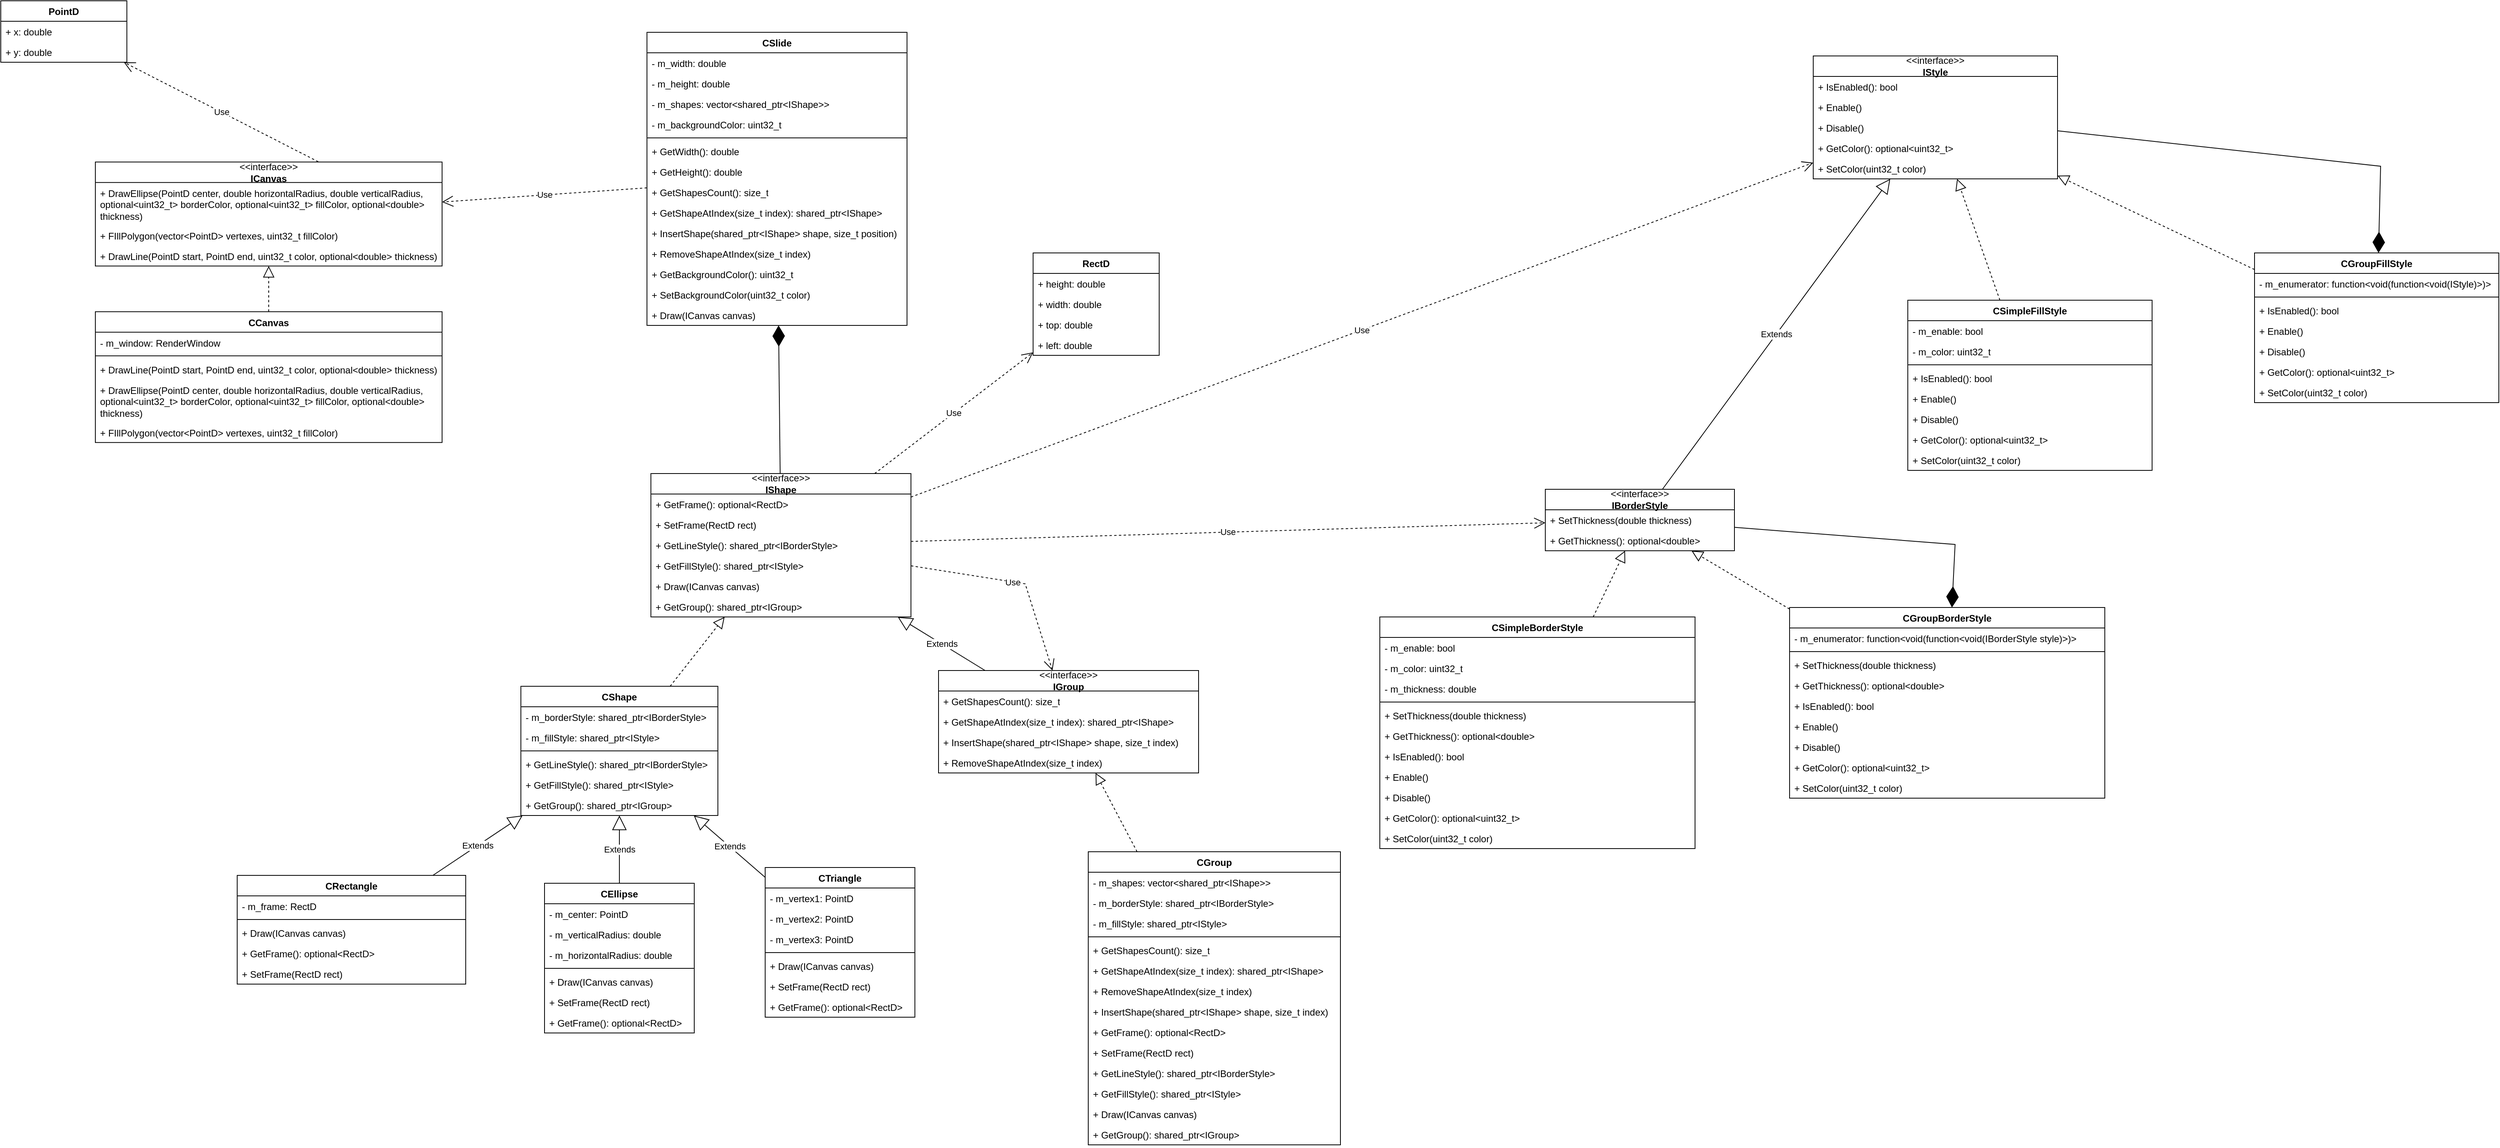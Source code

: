 <mxfile version="22.1.5" type="device">
  <diagram id="XRy0QREPGqy1cpPzZz8J" name="Страница — 1">
    <mxGraphModel dx="2673" dy="1740" grid="1" gridSize="10" guides="1" tooltips="1" connect="1" arrows="1" fold="1" page="1" pageScale="1" pageWidth="827" pageHeight="1169" math="0" shadow="0">
      <root>
        <mxCell id="0" />
        <mxCell id="1" parent="0" />
        <mxCell id="iEfb-ygKa10WDv0sXwnq-1" value="CSlide" style="swimlane;fontStyle=1;align=center;verticalAlign=top;childLayout=stackLayout;horizontal=1;startSize=26;horizontalStack=0;resizeParent=1;resizeParentMax=0;resizeLast=0;collapsible=1;marginBottom=0;whiteSpace=wrap;html=1;" parent="1" vertex="1">
          <mxGeometry x="2000" y="110" width="330" height="372" as="geometry" />
        </mxCell>
        <mxCell id="iEfb-ygKa10WDv0sXwnq-2" value="- m_width: double" style="text;strokeColor=none;fillColor=none;align=left;verticalAlign=top;spacingLeft=4;spacingRight=4;overflow=hidden;rotatable=0;points=[[0,0.5],[1,0.5]];portConstraint=eastwest;whiteSpace=wrap;html=1;" parent="iEfb-ygKa10WDv0sXwnq-1" vertex="1">
          <mxGeometry y="26" width="330" height="26" as="geometry" />
        </mxCell>
        <mxCell id="iEfb-ygKa10WDv0sXwnq-6" value="- m_height: double" style="text;strokeColor=none;fillColor=none;align=left;verticalAlign=top;spacingLeft=4;spacingRight=4;overflow=hidden;rotatable=0;points=[[0,0.5],[1,0.5]];portConstraint=eastwest;whiteSpace=wrap;html=1;" parent="iEfb-ygKa10WDv0sXwnq-1" vertex="1">
          <mxGeometry y="52" width="330" height="26" as="geometry" />
        </mxCell>
        <mxCell id="iEfb-ygKa10WDv0sXwnq-7" value="- m_shapes: vector&amp;lt;shared_ptr&amp;lt;IShape&amp;gt;&amp;gt;" style="text;strokeColor=none;fillColor=none;align=left;verticalAlign=top;spacingLeft=4;spacingRight=4;overflow=hidden;rotatable=0;points=[[0,0.5],[1,0.5]];portConstraint=eastwest;whiteSpace=wrap;html=1;" parent="iEfb-ygKa10WDv0sXwnq-1" vertex="1">
          <mxGeometry y="78" width="330" height="26" as="geometry" />
        </mxCell>
        <mxCell id="iEfb-ygKa10WDv0sXwnq-5" value="- m_backgroundColor: uint32_t" style="text;strokeColor=none;fillColor=none;align=left;verticalAlign=top;spacingLeft=4;spacingRight=4;overflow=hidden;rotatable=0;points=[[0,0.5],[1,0.5]];portConstraint=eastwest;whiteSpace=wrap;html=1;" parent="iEfb-ygKa10WDv0sXwnq-1" vertex="1">
          <mxGeometry y="104" width="330" height="26" as="geometry" />
        </mxCell>
        <mxCell id="iEfb-ygKa10WDv0sXwnq-3" value="" style="line;strokeWidth=1;fillColor=none;align=left;verticalAlign=middle;spacingTop=-1;spacingLeft=3;spacingRight=3;rotatable=0;labelPosition=right;points=[];portConstraint=eastwest;strokeColor=inherit;" parent="iEfb-ygKa10WDv0sXwnq-1" vertex="1">
          <mxGeometry y="130" width="330" height="8" as="geometry" />
        </mxCell>
        <mxCell id="iEfb-ygKa10WDv0sXwnq-9" value="+ GetWidth(): double" style="text;strokeColor=none;fillColor=none;align=left;verticalAlign=top;spacingLeft=4;spacingRight=4;overflow=hidden;rotatable=0;points=[[0,0.5],[1,0.5]];portConstraint=eastwest;whiteSpace=wrap;html=1;" parent="iEfb-ygKa10WDv0sXwnq-1" vertex="1">
          <mxGeometry y="138" width="330" height="26" as="geometry" />
        </mxCell>
        <mxCell id="iEfb-ygKa10WDv0sXwnq-8" value="+ GetHeight(): double" style="text;strokeColor=none;fillColor=none;align=left;verticalAlign=top;spacingLeft=4;spacingRight=4;overflow=hidden;rotatable=0;points=[[0,0.5],[1,0.5]];portConstraint=eastwest;whiteSpace=wrap;html=1;" parent="iEfb-ygKa10WDv0sXwnq-1" vertex="1">
          <mxGeometry y="164" width="330" height="26" as="geometry" />
        </mxCell>
        <mxCell id="iEfb-ygKa10WDv0sXwnq-12" value="+ GetShapesCount(): size_t" style="text;strokeColor=none;fillColor=none;align=left;verticalAlign=top;spacingLeft=4;spacingRight=4;overflow=hidden;rotatable=0;points=[[0,0.5],[1,0.5]];portConstraint=eastwest;whiteSpace=wrap;html=1;" parent="iEfb-ygKa10WDv0sXwnq-1" vertex="1">
          <mxGeometry y="190" width="330" height="26" as="geometry" />
        </mxCell>
        <mxCell id="iEfb-ygKa10WDv0sXwnq-13" value="+ GetShapeAtIndex(size_t index): shared_ptr&amp;lt;IShape&amp;gt;" style="text;strokeColor=none;fillColor=none;align=left;verticalAlign=top;spacingLeft=4;spacingRight=4;overflow=hidden;rotatable=0;points=[[0,0.5],[1,0.5]];portConstraint=eastwest;whiteSpace=wrap;html=1;" parent="iEfb-ygKa10WDv0sXwnq-1" vertex="1">
          <mxGeometry y="216" width="330" height="26" as="geometry" />
        </mxCell>
        <mxCell id="iEfb-ygKa10WDv0sXwnq-14" value="+ InsertShape(shared_ptr&amp;lt;IShape&amp;gt; shape, size_t position)" style="text;strokeColor=none;fillColor=none;align=left;verticalAlign=top;spacingLeft=4;spacingRight=4;overflow=hidden;rotatable=0;points=[[0,0.5],[1,0.5]];portConstraint=eastwest;whiteSpace=wrap;html=1;" parent="iEfb-ygKa10WDv0sXwnq-1" vertex="1">
          <mxGeometry y="242" width="330" height="26" as="geometry" />
        </mxCell>
        <mxCell id="iEfb-ygKa10WDv0sXwnq-11" value="+ RemoveShapeAtIndex(size_t index)" style="text;strokeColor=none;fillColor=none;align=left;verticalAlign=top;spacingLeft=4;spacingRight=4;overflow=hidden;rotatable=0;points=[[0,0.5],[1,0.5]];portConstraint=eastwest;whiteSpace=wrap;html=1;" parent="iEfb-ygKa10WDv0sXwnq-1" vertex="1">
          <mxGeometry y="268" width="330" height="26" as="geometry" />
        </mxCell>
        <mxCell id="iEfb-ygKa10WDv0sXwnq-15" value="+ GetBackgroundColor(): uint32_t" style="text;strokeColor=none;fillColor=none;align=left;verticalAlign=top;spacingLeft=4;spacingRight=4;overflow=hidden;rotatable=0;points=[[0,0.5],[1,0.5]];portConstraint=eastwest;whiteSpace=wrap;html=1;" parent="iEfb-ygKa10WDv0sXwnq-1" vertex="1">
          <mxGeometry y="294" width="330" height="26" as="geometry" />
        </mxCell>
        <mxCell id="iEfb-ygKa10WDv0sXwnq-10" value="+ SetBackgroundColor(uint32_t color)" style="text;strokeColor=none;fillColor=none;align=left;verticalAlign=top;spacingLeft=4;spacingRight=4;overflow=hidden;rotatable=0;points=[[0,0.5],[1,0.5]];portConstraint=eastwest;whiteSpace=wrap;html=1;" parent="iEfb-ygKa10WDv0sXwnq-1" vertex="1">
          <mxGeometry y="320" width="330" height="26" as="geometry" />
        </mxCell>
        <mxCell id="iEfb-ygKa10WDv0sXwnq-4" value="+ Draw(ICanvas canvas)" style="text;strokeColor=none;fillColor=none;align=left;verticalAlign=top;spacingLeft=4;spacingRight=4;overflow=hidden;rotatable=0;points=[[0,0.5],[1,0.5]];portConstraint=eastwest;whiteSpace=wrap;html=1;" parent="iEfb-ygKa10WDv0sXwnq-1" vertex="1">
          <mxGeometry y="346" width="330" height="26" as="geometry" />
        </mxCell>
        <mxCell id="iEfb-ygKa10WDv0sXwnq-16" value="CCanvas" style="swimlane;fontStyle=1;align=center;verticalAlign=top;childLayout=stackLayout;horizontal=1;startSize=26;horizontalStack=0;resizeParent=1;resizeParentMax=0;resizeLast=0;collapsible=1;marginBottom=0;whiteSpace=wrap;html=1;" parent="1" vertex="1">
          <mxGeometry x="1300" y="464.57" width="440" height="166" as="geometry" />
        </mxCell>
        <mxCell id="iEfb-ygKa10WDv0sXwnq-17" value="- m_window: RenderWindow" style="text;strokeColor=none;fillColor=none;align=left;verticalAlign=top;spacingLeft=4;spacingRight=4;overflow=hidden;rotatable=0;points=[[0,0.5],[1,0.5]];portConstraint=eastwest;whiteSpace=wrap;html=1;" parent="iEfb-ygKa10WDv0sXwnq-16" vertex="1">
          <mxGeometry y="26" width="440" height="26" as="geometry" />
        </mxCell>
        <mxCell id="iEfb-ygKa10WDv0sXwnq-18" value="" style="line;strokeWidth=1;fillColor=none;align=left;verticalAlign=middle;spacingTop=-1;spacingLeft=3;spacingRight=3;rotatable=0;labelPosition=right;points=[];portConstraint=eastwest;strokeColor=inherit;" parent="iEfb-ygKa10WDv0sXwnq-16" vertex="1">
          <mxGeometry y="52" width="440" height="8" as="geometry" />
        </mxCell>
        <mxCell id="iEfb-ygKa10WDv0sXwnq-19" value="+ DrawLine(PointD start, PointD end, uint32_t color, optional&amp;lt;double&amp;gt; thickness)" style="text;strokeColor=none;fillColor=none;align=left;verticalAlign=top;spacingLeft=4;spacingRight=4;overflow=hidden;rotatable=0;points=[[0,0.5],[1,0.5]];portConstraint=eastwest;whiteSpace=wrap;html=1;" parent="iEfb-ygKa10WDv0sXwnq-16" vertex="1">
          <mxGeometry y="60" width="440" height="26" as="geometry" />
        </mxCell>
        <mxCell id="iEfb-ygKa10WDv0sXwnq-20" value="+ DrawEllipse(PointD center, double horizontalRadius, double verticalRadius, optional&amp;lt;uint32_t&amp;gt; borderColor, optional&amp;lt;uint32_t&amp;gt; fillColor, optional&amp;lt;double&amp;gt; thickness)" style="text;strokeColor=none;fillColor=none;align=left;verticalAlign=top;spacingLeft=4;spacingRight=4;overflow=hidden;rotatable=0;points=[[0,0.5],[1,0.5]];portConstraint=eastwest;whiteSpace=wrap;html=1;" parent="iEfb-ygKa10WDv0sXwnq-16" vertex="1">
          <mxGeometry y="86" width="440" height="54" as="geometry" />
        </mxCell>
        <mxCell id="iEfb-ygKa10WDv0sXwnq-21" value="+ FIllPolygon(vector&amp;lt;PointD&amp;gt; vertexes, uint32_t fillColor)" style="text;strokeColor=none;fillColor=none;align=left;verticalAlign=top;spacingLeft=4;spacingRight=4;overflow=hidden;rotatable=0;points=[[0,0.5],[1,0.5]];portConstraint=eastwest;whiteSpace=wrap;html=1;" parent="iEfb-ygKa10WDv0sXwnq-16" vertex="1">
          <mxGeometry y="140" width="440" height="26" as="geometry" />
        </mxCell>
        <mxCell id="iEfb-ygKa10WDv0sXwnq-22" value="CEllipse" style="swimlane;fontStyle=1;align=center;verticalAlign=top;childLayout=stackLayout;horizontal=1;startSize=26;horizontalStack=0;resizeParent=1;resizeParentMax=0;resizeLast=0;collapsible=1;marginBottom=0;whiteSpace=wrap;html=1;" parent="1" vertex="1">
          <mxGeometry x="1870" y="1190" width="190" height="190" as="geometry" />
        </mxCell>
        <mxCell id="iEfb-ygKa10WDv0sXwnq-26" value="- m_center: PointD" style="text;strokeColor=none;fillColor=none;align=left;verticalAlign=top;spacingLeft=4;spacingRight=4;overflow=hidden;rotatable=0;points=[[0,0.5],[1,0.5]];portConstraint=eastwest;whiteSpace=wrap;html=1;" parent="iEfb-ygKa10WDv0sXwnq-22" vertex="1">
          <mxGeometry y="26" width="190" height="26" as="geometry" />
        </mxCell>
        <mxCell id="iEfb-ygKa10WDv0sXwnq-27" value="- m_verticalRadius: double" style="text;strokeColor=none;fillColor=none;align=left;verticalAlign=top;spacingLeft=4;spacingRight=4;overflow=hidden;rotatable=0;points=[[0,0.5],[1,0.5]];portConstraint=eastwest;whiteSpace=wrap;html=1;" parent="iEfb-ygKa10WDv0sXwnq-22" vertex="1">
          <mxGeometry y="52" width="190" height="26" as="geometry" />
        </mxCell>
        <mxCell id="iEfb-ygKa10WDv0sXwnq-23" value="- m_horizontalRadius: double" style="text;strokeColor=none;fillColor=none;align=left;verticalAlign=top;spacingLeft=4;spacingRight=4;overflow=hidden;rotatable=0;points=[[0,0.5],[1,0.5]];portConstraint=eastwest;whiteSpace=wrap;html=1;" parent="iEfb-ygKa10WDv0sXwnq-22" vertex="1">
          <mxGeometry y="78" width="190" height="26" as="geometry" />
        </mxCell>
        <mxCell id="iEfb-ygKa10WDv0sXwnq-24" value="" style="line;strokeWidth=1;fillColor=none;align=left;verticalAlign=middle;spacingTop=-1;spacingLeft=3;spacingRight=3;rotatable=0;labelPosition=right;points=[];portConstraint=eastwest;strokeColor=inherit;" parent="iEfb-ygKa10WDv0sXwnq-22" vertex="1">
          <mxGeometry y="104" width="190" height="8" as="geometry" />
        </mxCell>
        <mxCell id="iEfb-ygKa10WDv0sXwnq-28" value="+ Draw(ICanvas canvas)" style="text;strokeColor=none;fillColor=none;align=left;verticalAlign=top;spacingLeft=4;spacingRight=4;overflow=hidden;rotatable=0;points=[[0,0.5],[1,0.5]];portConstraint=eastwest;whiteSpace=wrap;html=1;" parent="iEfb-ygKa10WDv0sXwnq-22" vertex="1">
          <mxGeometry y="112" width="190" height="26" as="geometry" />
        </mxCell>
        <mxCell id="iEfb-ygKa10WDv0sXwnq-25" value="+ SetFrame(RectD rect)" style="text;strokeColor=none;fillColor=none;align=left;verticalAlign=top;spacingLeft=4;spacingRight=4;overflow=hidden;rotatable=0;points=[[0,0.5],[1,0.5]];portConstraint=eastwest;whiteSpace=wrap;html=1;" parent="iEfb-ygKa10WDv0sXwnq-22" vertex="1">
          <mxGeometry y="138" width="190" height="26" as="geometry" />
        </mxCell>
        <mxCell id="iEfb-ygKa10WDv0sXwnq-29" value="+ GetFrame(): optional&amp;lt;RectD&amp;gt;" style="text;strokeColor=none;fillColor=none;align=left;verticalAlign=top;spacingLeft=4;spacingRight=4;overflow=hidden;rotatable=0;points=[[0,0.5],[1,0.5]];portConstraint=eastwest;whiteSpace=wrap;html=1;" parent="iEfb-ygKa10WDv0sXwnq-22" vertex="1">
          <mxGeometry y="164" width="190" height="26" as="geometry" />
        </mxCell>
        <mxCell id="iEfb-ygKa10WDv0sXwnq-30" value="CGroup" style="swimlane;fontStyle=1;align=center;verticalAlign=top;childLayout=stackLayout;horizontal=1;startSize=26;horizontalStack=0;resizeParent=1;resizeParentMax=0;resizeLast=0;collapsible=1;marginBottom=0;whiteSpace=wrap;html=1;" parent="1" vertex="1">
          <mxGeometry x="2560" y="1150" width="320" height="372" as="geometry" />
        </mxCell>
        <mxCell id="iEfb-ygKa10WDv0sXwnq-31" value="- m_shapes: vector&amp;lt;shared_ptr&amp;lt;IShape&amp;gt;&amp;gt;" style="text;strokeColor=none;fillColor=none;align=left;verticalAlign=top;spacingLeft=4;spacingRight=4;overflow=hidden;rotatable=0;points=[[0,0.5],[1,0.5]];portConstraint=eastwest;whiteSpace=wrap;html=1;" parent="iEfb-ygKa10WDv0sXwnq-30" vertex="1">
          <mxGeometry y="26" width="320" height="26" as="geometry" />
        </mxCell>
        <mxCell id="iEfb-ygKa10WDv0sXwnq-35" value="- m_borderStyle: shared_ptr&amp;lt;IBorderStyle&amp;gt;" style="text;strokeColor=none;fillColor=none;align=left;verticalAlign=top;spacingLeft=4;spacingRight=4;overflow=hidden;rotatable=0;points=[[0,0.5],[1,0.5]];portConstraint=eastwest;whiteSpace=wrap;html=1;" parent="iEfb-ygKa10WDv0sXwnq-30" vertex="1">
          <mxGeometry y="52" width="320" height="26" as="geometry" />
        </mxCell>
        <mxCell id="iEfb-ygKa10WDv0sXwnq-34" value="- m_fillStyle: shared_ptr&amp;lt;IStyle&amp;gt;" style="text;strokeColor=none;fillColor=none;align=left;verticalAlign=top;spacingLeft=4;spacingRight=4;overflow=hidden;rotatable=0;points=[[0,0.5],[1,0.5]];portConstraint=eastwest;whiteSpace=wrap;html=1;" parent="iEfb-ygKa10WDv0sXwnq-30" vertex="1">
          <mxGeometry y="78" width="320" height="26" as="geometry" />
        </mxCell>
        <mxCell id="iEfb-ygKa10WDv0sXwnq-32" value="" style="line;strokeWidth=1;fillColor=none;align=left;verticalAlign=middle;spacingTop=-1;spacingLeft=3;spacingRight=3;rotatable=0;labelPosition=right;points=[];portConstraint=eastwest;strokeColor=inherit;" parent="iEfb-ygKa10WDv0sXwnq-30" vertex="1">
          <mxGeometry y="104" width="320" height="8" as="geometry" />
        </mxCell>
        <mxCell id="iEfb-ygKa10WDv0sXwnq-39" value="+ GetShapesCount(): size_t" style="text;strokeColor=none;fillColor=none;align=left;verticalAlign=top;spacingLeft=4;spacingRight=4;overflow=hidden;rotatable=0;points=[[0,0.5],[1,0.5]];portConstraint=eastwest;whiteSpace=wrap;html=1;" parent="iEfb-ygKa10WDv0sXwnq-30" vertex="1">
          <mxGeometry y="112" width="320" height="26" as="geometry" />
        </mxCell>
        <mxCell id="iEfb-ygKa10WDv0sXwnq-40" value="+ GetShapeAtIndex(size_t index): shared_ptr&amp;lt;IShape&amp;gt;" style="text;strokeColor=none;fillColor=none;align=left;verticalAlign=top;spacingLeft=4;spacingRight=4;overflow=hidden;rotatable=0;points=[[0,0.5],[1,0.5]];portConstraint=eastwest;whiteSpace=wrap;html=1;" parent="iEfb-ygKa10WDv0sXwnq-30" vertex="1">
          <mxGeometry y="138" width="320" height="26" as="geometry" />
        </mxCell>
        <mxCell id="iEfb-ygKa10WDv0sXwnq-42" value="+ RemoveShapeAtIndex(size_t index)" style="text;strokeColor=none;fillColor=none;align=left;verticalAlign=top;spacingLeft=4;spacingRight=4;overflow=hidden;rotatable=0;points=[[0,0.5],[1,0.5]];portConstraint=eastwest;whiteSpace=wrap;html=1;" parent="iEfb-ygKa10WDv0sXwnq-30" vertex="1">
          <mxGeometry y="164" width="320" height="26" as="geometry" />
        </mxCell>
        <mxCell id="iEfb-ygKa10WDv0sXwnq-41" value="+ InsertShape(shared_ptr&amp;lt;IShape&amp;gt; shape, size_t index)" style="text;strokeColor=none;fillColor=none;align=left;verticalAlign=top;spacingLeft=4;spacingRight=4;overflow=hidden;rotatable=0;points=[[0,0.5],[1,0.5]];portConstraint=eastwest;whiteSpace=wrap;html=1;" parent="iEfb-ygKa10WDv0sXwnq-30" vertex="1">
          <mxGeometry y="190" width="320" height="26" as="geometry" />
        </mxCell>
        <mxCell id="iEfb-ygKa10WDv0sXwnq-43" value="+ GetFrame(): optional&amp;lt;RectD&amp;gt;" style="text;strokeColor=none;fillColor=none;align=left;verticalAlign=top;spacingLeft=4;spacingRight=4;overflow=hidden;rotatable=0;points=[[0,0.5],[1,0.5]];portConstraint=eastwest;whiteSpace=wrap;html=1;" parent="iEfb-ygKa10WDv0sXwnq-30" vertex="1">
          <mxGeometry y="216" width="320" height="26" as="geometry" />
        </mxCell>
        <mxCell id="iEfb-ygKa10WDv0sXwnq-33" value="+ SetFrame(RectD rect)" style="text;strokeColor=none;fillColor=none;align=left;verticalAlign=top;spacingLeft=4;spacingRight=4;overflow=hidden;rotatable=0;points=[[0,0.5],[1,0.5]];portConstraint=eastwest;whiteSpace=wrap;html=1;" parent="iEfb-ygKa10WDv0sXwnq-30" vertex="1">
          <mxGeometry y="242" width="320" height="26" as="geometry" />
        </mxCell>
        <mxCell id="iEfb-ygKa10WDv0sXwnq-45" value="+ GetLineStyle(): shared_ptr&amp;lt;IBorderStyle&amp;gt;" style="text;strokeColor=none;fillColor=none;align=left;verticalAlign=top;spacingLeft=4;spacingRight=4;overflow=hidden;rotatable=0;points=[[0,0.5],[1,0.5]];portConstraint=eastwest;whiteSpace=wrap;html=1;" parent="iEfb-ygKa10WDv0sXwnq-30" vertex="1">
          <mxGeometry y="268" width="320" height="26" as="geometry" />
        </mxCell>
        <mxCell id="iEfb-ygKa10WDv0sXwnq-46" value="+ GetFillStyle(): shared_ptr&amp;lt;IStyle&amp;gt;" style="text;strokeColor=none;fillColor=none;align=left;verticalAlign=top;spacingLeft=4;spacingRight=4;overflow=hidden;rotatable=0;points=[[0,0.5],[1,0.5]];portConstraint=eastwest;whiteSpace=wrap;html=1;" parent="iEfb-ygKa10WDv0sXwnq-30" vertex="1">
          <mxGeometry y="294" width="320" height="26" as="geometry" />
        </mxCell>
        <mxCell id="iEfb-ygKa10WDv0sXwnq-47" value="+ Draw(ICanvas canvas)" style="text;strokeColor=none;fillColor=none;align=left;verticalAlign=top;spacingLeft=4;spacingRight=4;overflow=hidden;rotatable=0;points=[[0,0.5],[1,0.5]];portConstraint=eastwest;whiteSpace=wrap;html=1;" parent="iEfb-ygKa10WDv0sXwnq-30" vertex="1">
          <mxGeometry y="320" width="320" height="26" as="geometry" />
        </mxCell>
        <mxCell id="iEfb-ygKa10WDv0sXwnq-44" value="+ GetGroup(): shared_ptr&amp;lt;IGroup&amp;gt;" style="text;strokeColor=none;fillColor=none;align=left;verticalAlign=top;spacingLeft=4;spacingRight=4;overflow=hidden;rotatable=0;points=[[0,0.5],[1,0.5]];portConstraint=eastwest;whiteSpace=wrap;html=1;" parent="iEfb-ygKa10WDv0sXwnq-30" vertex="1">
          <mxGeometry y="346" width="320" height="26" as="geometry" />
        </mxCell>
        <mxCell id="iEfb-ygKa10WDv0sXwnq-52" value="CGroupBorderStyle" style="swimlane;fontStyle=1;align=center;verticalAlign=top;childLayout=stackLayout;horizontal=1;startSize=26;horizontalStack=0;resizeParent=1;resizeParentMax=0;resizeLast=0;collapsible=1;marginBottom=0;whiteSpace=wrap;html=1;" parent="1" vertex="1">
          <mxGeometry x="3450" y="840" width="400" height="242" as="geometry" />
        </mxCell>
        <mxCell id="iEfb-ygKa10WDv0sXwnq-53" value="- m_enumerator: function&amp;lt;void(function&amp;lt;void(IBorderStyle style)&amp;gt;)&amp;gt;" style="text;strokeColor=none;fillColor=none;align=left;verticalAlign=top;spacingLeft=4;spacingRight=4;overflow=hidden;rotatable=0;points=[[0,0.5],[1,0.5]];portConstraint=eastwest;whiteSpace=wrap;html=1;" parent="iEfb-ygKa10WDv0sXwnq-52" vertex="1">
          <mxGeometry y="26" width="400" height="26" as="geometry" />
        </mxCell>
        <mxCell id="iEfb-ygKa10WDv0sXwnq-54" value="" style="line;strokeWidth=1;fillColor=none;align=left;verticalAlign=middle;spacingTop=-1;spacingLeft=3;spacingRight=3;rotatable=0;labelPosition=right;points=[];portConstraint=eastwest;strokeColor=inherit;" parent="iEfb-ygKa10WDv0sXwnq-52" vertex="1">
          <mxGeometry y="52" width="400" height="8" as="geometry" />
        </mxCell>
        <mxCell id="iEfb-ygKa10WDv0sXwnq-55" value="+ SetThickness(double thickness)" style="text;strokeColor=none;fillColor=none;align=left;verticalAlign=top;spacingLeft=4;spacingRight=4;overflow=hidden;rotatable=0;points=[[0,0.5],[1,0.5]];portConstraint=eastwest;whiteSpace=wrap;html=1;" parent="iEfb-ygKa10WDv0sXwnq-52" vertex="1">
          <mxGeometry y="60" width="400" height="26" as="geometry" />
        </mxCell>
        <mxCell id="iEfb-ygKa10WDv0sXwnq-58" value="+ GetThickness(): optional&amp;lt;double&amp;gt;" style="text;strokeColor=none;fillColor=none;align=left;verticalAlign=top;spacingLeft=4;spacingRight=4;overflow=hidden;rotatable=0;points=[[0,0.5],[1,0.5]];portConstraint=eastwest;whiteSpace=wrap;html=1;" parent="iEfb-ygKa10WDv0sXwnq-52" vertex="1">
          <mxGeometry y="86" width="400" height="26" as="geometry" />
        </mxCell>
        <mxCell id="iEfb-ygKa10WDv0sXwnq-56" value="+ IsEnabled(): bool" style="text;strokeColor=none;fillColor=none;align=left;verticalAlign=top;spacingLeft=4;spacingRight=4;overflow=hidden;rotatable=0;points=[[0,0.5],[1,0.5]];portConstraint=eastwest;whiteSpace=wrap;html=1;" parent="iEfb-ygKa10WDv0sXwnq-52" vertex="1">
          <mxGeometry y="112" width="400" height="26" as="geometry" />
        </mxCell>
        <mxCell id="iEfb-ygKa10WDv0sXwnq-57" value="+ Enable()" style="text;strokeColor=none;fillColor=none;align=left;verticalAlign=top;spacingLeft=4;spacingRight=4;overflow=hidden;rotatable=0;points=[[0,0.5],[1,0.5]];portConstraint=eastwest;whiteSpace=wrap;html=1;" parent="iEfb-ygKa10WDv0sXwnq-52" vertex="1">
          <mxGeometry y="138" width="400" height="26" as="geometry" />
        </mxCell>
        <mxCell id="iEfb-ygKa10WDv0sXwnq-59" value="+ Disable()" style="text;strokeColor=none;fillColor=none;align=left;verticalAlign=top;spacingLeft=4;spacingRight=4;overflow=hidden;rotatable=0;points=[[0,0.5],[1,0.5]];portConstraint=eastwest;whiteSpace=wrap;html=1;" parent="iEfb-ygKa10WDv0sXwnq-52" vertex="1">
          <mxGeometry y="164" width="400" height="26" as="geometry" />
        </mxCell>
        <mxCell id="iEfb-ygKa10WDv0sXwnq-60" value="+ GetColor(): optional&amp;lt;uint32_t&amp;gt;" style="text;strokeColor=none;fillColor=none;align=left;verticalAlign=top;spacingLeft=4;spacingRight=4;overflow=hidden;rotatable=0;points=[[0,0.5],[1,0.5]];portConstraint=eastwest;whiteSpace=wrap;html=1;" parent="iEfb-ygKa10WDv0sXwnq-52" vertex="1">
          <mxGeometry y="190" width="400" height="26" as="geometry" />
        </mxCell>
        <mxCell id="iEfb-ygKa10WDv0sXwnq-61" value="+ SetColor(uint32_t color)" style="text;strokeColor=none;fillColor=none;align=left;verticalAlign=top;spacingLeft=4;spacingRight=4;overflow=hidden;rotatable=0;points=[[0,0.5],[1,0.5]];portConstraint=eastwest;whiteSpace=wrap;html=1;" parent="iEfb-ygKa10WDv0sXwnq-52" vertex="1">
          <mxGeometry y="216" width="400" height="26" as="geometry" />
        </mxCell>
        <mxCell id="iEfb-ygKa10WDv0sXwnq-62" value="CGroupFillStyle" style="swimlane;fontStyle=1;align=center;verticalAlign=top;childLayout=stackLayout;horizontal=1;startSize=26;horizontalStack=0;resizeParent=1;resizeParentMax=0;resizeLast=0;collapsible=1;marginBottom=0;whiteSpace=wrap;html=1;" parent="1" vertex="1">
          <mxGeometry x="4040" y="390" width="310" height="190" as="geometry" />
        </mxCell>
        <mxCell id="iEfb-ygKa10WDv0sXwnq-63" value="- m_enumerator: function&amp;lt;void(function&amp;lt;void(IStyle)&amp;gt;)&amp;gt;" style="text;strokeColor=none;fillColor=none;align=left;verticalAlign=top;spacingLeft=4;spacingRight=4;overflow=hidden;rotatable=0;points=[[0,0.5],[1,0.5]];portConstraint=eastwest;whiteSpace=wrap;html=1;" parent="iEfb-ygKa10WDv0sXwnq-62" vertex="1">
          <mxGeometry y="26" width="310" height="26" as="geometry" />
        </mxCell>
        <mxCell id="iEfb-ygKa10WDv0sXwnq-64" value="" style="line;strokeWidth=1;fillColor=none;align=left;verticalAlign=middle;spacingTop=-1;spacingLeft=3;spacingRight=3;rotatable=0;labelPosition=right;points=[];portConstraint=eastwest;strokeColor=inherit;" parent="iEfb-ygKa10WDv0sXwnq-62" vertex="1">
          <mxGeometry y="52" width="310" height="8" as="geometry" />
        </mxCell>
        <mxCell id="iEfb-ygKa10WDv0sXwnq-66" value="+ IsEnabled(): bool" style="text;strokeColor=none;fillColor=none;align=left;verticalAlign=top;spacingLeft=4;spacingRight=4;overflow=hidden;rotatable=0;points=[[0,0.5],[1,0.5]];portConstraint=eastwest;whiteSpace=wrap;html=1;" parent="iEfb-ygKa10WDv0sXwnq-62" vertex="1">
          <mxGeometry y="60" width="310" height="26" as="geometry" />
        </mxCell>
        <mxCell id="iEfb-ygKa10WDv0sXwnq-67" value="+ Enable()" style="text;strokeColor=none;fillColor=none;align=left;verticalAlign=top;spacingLeft=4;spacingRight=4;overflow=hidden;rotatable=0;points=[[0,0.5],[1,0.5]];portConstraint=eastwest;whiteSpace=wrap;html=1;" parent="iEfb-ygKa10WDv0sXwnq-62" vertex="1">
          <mxGeometry y="86" width="310" height="26" as="geometry" />
        </mxCell>
        <mxCell id="iEfb-ygKa10WDv0sXwnq-68" value="+ Disable()" style="text;strokeColor=none;fillColor=none;align=left;verticalAlign=top;spacingLeft=4;spacingRight=4;overflow=hidden;rotatable=0;points=[[0,0.5],[1,0.5]];portConstraint=eastwest;whiteSpace=wrap;html=1;" parent="iEfb-ygKa10WDv0sXwnq-62" vertex="1">
          <mxGeometry y="112" width="310" height="26" as="geometry" />
        </mxCell>
        <mxCell id="iEfb-ygKa10WDv0sXwnq-69" value="+ GetColor(): optional&amp;lt;uint32_t&amp;gt;" style="text;strokeColor=none;fillColor=none;align=left;verticalAlign=top;spacingLeft=4;spacingRight=4;overflow=hidden;rotatable=0;points=[[0,0.5],[1,0.5]];portConstraint=eastwest;whiteSpace=wrap;html=1;" parent="iEfb-ygKa10WDv0sXwnq-62" vertex="1">
          <mxGeometry y="138" width="310" height="26" as="geometry" />
        </mxCell>
        <mxCell id="iEfb-ygKa10WDv0sXwnq-70" value="+ SetColor(uint32_t color)" style="text;strokeColor=none;fillColor=none;align=left;verticalAlign=top;spacingLeft=4;spacingRight=4;overflow=hidden;rotatable=0;points=[[0,0.5],[1,0.5]];portConstraint=eastwest;whiteSpace=wrap;html=1;" parent="iEfb-ygKa10WDv0sXwnq-62" vertex="1">
          <mxGeometry y="164" width="310" height="26" as="geometry" />
        </mxCell>
        <mxCell id="iEfb-ygKa10WDv0sXwnq-71" value="CRectangle" style="swimlane;fontStyle=1;align=center;verticalAlign=top;childLayout=stackLayout;horizontal=1;startSize=26;horizontalStack=0;resizeParent=1;resizeParentMax=0;resizeLast=0;collapsible=1;marginBottom=0;whiteSpace=wrap;html=1;" parent="1" vertex="1">
          <mxGeometry x="1480" y="1180" width="290" height="138" as="geometry" />
        </mxCell>
        <mxCell id="iEfb-ygKa10WDv0sXwnq-72" value="- m_frame: RectD" style="text;strokeColor=none;fillColor=none;align=left;verticalAlign=top;spacingLeft=4;spacingRight=4;overflow=hidden;rotatable=0;points=[[0,0.5],[1,0.5]];portConstraint=eastwest;whiteSpace=wrap;html=1;" parent="iEfb-ygKa10WDv0sXwnq-71" vertex="1">
          <mxGeometry y="26" width="290" height="26" as="geometry" />
        </mxCell>
        <mxCell id="iEfb-ygKa10WDv0sXwnq-73" value="" style="line;strokeWidth=1;fillColor=none;align=left;verticalAlign=middle;spacingTop=-1;spacingLeft=3;spacingRight=3;rotatable=0;labelPosition=right;points=[];portConstraint=eastwest;strokeColor=inherit;" parent="iEfb-ygKa10WDv0sXwnq-71" vertex="1">
          <mxGeometry y="52" width="290" height="8" as="geometry" />
        </mxCell>
        <mxCell id="iEfb-ygKa10WDv0sXwnq-74" value="+ Draw(ICanvas canvas)" style="text;strokeColor=none;fillColor=none;align=left;verticalAlign=top;spacingLeft=4;spacingRight=4;overflow=hidden;rotatable=0;points=[[0,0.5],[1,0.5]];portConstraint=eastwest;whiteSpace=wrap;html=1;" parent="iEfb-ygKa10WDv0sXwnq-71" vertex="1">
          <mxGeometry y="60" width="290" height="26" as="geometry" />
        </mxCell>
        <mxCell id="iEfb-ygKa10WDv0sXwnq-76" value="+ GetFrame(): optional&amp;lt;RectD&amp;gt;" style="text;strokeColor=none;fillColor=none;align=left;verticalAlign=top;spacingLeft=4;spacingRight=4;overflow=hidden;rotatable=0;points=[[0,0.5],[1,0.5]];portConstraint=eastwest;whiteSpace=wrap;html=1;" parent="iEfb-ygKa10WDv0sXwnq-71" vertex="1">
          <mxGeometry y="86" width="290" height="26" as="geometry" />
        </mxCell>
        <mxCell id="iEfb-ygKa10WDv0sXwnq-75" value="+ SetFrame(RectD rect)" style="text;strokeColor=none;fillColor=none;align=left;verticalAlign=top;spacingLeft=4;spacingRight=4;overflow=hidden;rotatable=0;points=[[0,0.5],[1,0.5]];portConstraint=eastwest;whiteSpace=wrap;html=1;" parent="iEfb-ygKa10WDv0sXwnq-71" vertex="1">
          <mxGeometry y="112" width="290" height="26" as="geometry" />
        </mxCell>
        <mxCell id="iEfb-ygKa10WDv0sXwnq-77" value="CShape" style="swimlane;fontStyle=1;align=center;verticalAlign=top;childLayout=stackLayout;horizontal=1;startSize=26;horizontalStack=0;resizeParent=1;resizeParentMax=0;resizeLast=0;collapsible=1;marginBottom=0;whiteSpace=wrap;html=1;" parent="1" vertex="1">
          <mxGeometry x="1840" y="940" width="250" height="164" as="geometry" />
        </mxCell>
        <mxCell id="iEfb-ygKa10WDv0sXwnq-78" value="- m_borderStyle: shared_ptr&amp;lt;IBorderStyle&amp;gt;" style="text;strokeColor=none;fillColor=none;align=left;verticalAlign=top;spacingLeft=4;spacingRight=4;overflow=hidden;rotatable=0;points=[[0,0.5],[1,0.5]];portConstraint=eastwest;whiteSpace=wrap;html=1;" parent="iEfb-ygKa10WDv0sXwnq-77" vertex="1">
          <mxGeometry y="26" width="250" height="26" as="geometry" />
        </mxCell>
        <mxCell id="iEfb-ygKa10WDv0sXwnq-81" value="- m_fillStyle: shared_ptr&amp;lt;IStyle&amp;gt;" style="text;strokeColor=none;fillColor=none;align=left;verticalAlign=top;spacingLeft=4;spacingRight=4;overflow=hidden;rotatable=0;points=[[0,0.5],[1,0.5]];portConstraint=eastwest;whiteSpace=wrap;html=1;" parent="iEfb-ygKa10WDv0sXwnq-77" vertex="1">
          <mxGeometry y="52" width="250" height="26" as="geometry" />
        </mxCell>
        <mxCell id="iEfb-ygKa10WDv0sXwnq-79" value="" style="line;strokeWidth=1;fillColor=none;align=left;verticalAlign=middle;spacingTop=-1;spacingLeft=3;spacingRight=3;rotatable=0;labelPosition=right;points=[];portConstraint=eastwest;strokeColor=inherit;" parent="iEfb-ygKa10WDv0sXwnq-77" vertex="1">
          <mxGeometry y="78" width="250" height="8" as="geometry" />
        </mxCell>
        <mxCell id="iEfb-ygKa10WDv0sXwnq-80" value="+ GetLineStyle(): shared_ptr&amp;lt;IBorderStyle&amp;gt;" style="text;strokeColor=none;fillColor=none;align=left;verticalAlign=top;spacingLeft=4;spacingRight=4;overflow=hidden;rotatable=0;points=[[0,0.5],[1,0.5]];portConstraint=eastwest;whiteSpace=wrap;html=1;" parent="iEfb-ygKa10WDv0sXwnq-77" vertex="1">
          <mxGeometry y="86" width="250" height="26" as="geometry" />
        </mxCell>
        <mxCell id="iEfb-ygKa10WDv0sXwnq-82" value="+ GetFillStyle(): shared_ptr&amp;lt;IStyle&amp;gt;" style="text;strokeColor=none;fillColor=none;align=left;verticalAlign=top;spacingLeft=4;spacingRight=4;overflow=hidden;rotatable=0;points=[[0,0.5],[1,0.5]];portConstraint=eastwest;whiteSpace=wrap;html=1;" parent="iEfb-ygKa10WDv0sXwnq-77" vertex="1">
          <mxGeometry y="112" width="250" height="26" as="geometry" />
        </mxCell>
        <mxCell id="iEfb-ygKa10WDv0sXwnq-83" value="+ GetGroup(): shared_ptr&amp;lt;IGroup&amp;gt;" style="text;strokeColor=none;fillColor=none;align=left;verticalAlign=top;spacingLeft=4;spacingRight=4;overflow=hidden;rotatable=0;points=[[0,0.5],[1,0.5]];portConstraint=eastwest;whiteSpace=wrap;html=1;" parent="iEfb-ygKa10WDv0sXwnq-77" vertex="1">
          <mxGeometry y="138" width="250" height="26" as="geometry" />
        </mxCell>
        <mxCell id="iEfb-ygKa10WDv0sXwnq-84" value="CSimpleBorderStyle" style="swimlane;fontStyle=1;align=center;verticalAlign=top;childLayout=stackLayout;horizontal=1;startSize=26;horizontalStack=0;resizeParent=1;resizeParentMax=0;resizeLast=0;collapsible=1;marginBottom=0;whiteSpace=wrap;html=1;" parent="1" vertex="1">
          <mxGeometry x="2930" y="852" width="400" height="294" as="geometry" />
        </mxCell>
        <mxCell id="iEfb-ygKa10WDv0sXwnq-85" value="- m_enable: bool" style="text;strokeColor=none;fillColor=none;align=left;verticalAlign=top;spacingLeft=4;spacingRight=4;overflow=hidden;rotatable=0;points=[[0,0.5],[1,0.5]];portConstraint=eastwest;whiteSpace=wrap;html=1;" parent="iEfb-ygKa10WDv0sXwnq-84" vertex="1">
          <mxGeometry y="26" width="400" height="26" as="geometry" />
        </mxCell>
        <mxCell id="iEfb-ygKa10WDv0sXwnq-94" value="- m_color: uint32_t" style="text;strokeColor=none;fillColor=none;align=left;verticalAlign=top;spacingLeft=4;spacingRight=4;overflow=hidden;rotatable=0;points=[[0,0.5],[1,0.5]];portConstraint=eastwest;whiteSpace=wrap;html=1;" parent="iEfb-ygKa10WDv0sXwnq-84" vertex="1">
          <mxGeometry y="52" width="400" height="26" as="geometry" />
        </mxCell>
        <mxCell id="iEfb-ygKa10WDv0sXwnq-95" value="- m_thickness: double" style="text;strokeColor=none;fillColor=none;align=left;verticalAlign=top;spacingLeft=4;spacingRight=4;overflow=hidden;rotatable=0;points=[[0,0.5],[1,0.5]];portConstraint=eastwest;whiteSpace=wrap;html=1;" parent="iEfb-ygKa10WDv0sXwnq-84" vertex="1">
          <mxGeometry y="78" width="400" height="26" as="geometry" />
        </mxCell>
        <mxCell id="iEfb-ygKa10WDv0sXwnq-86" value="" style="line;strokeWidth=1;fillColor=none;align=left;verticalAlign=middle;spacingTop=-1;spacingLeft=3;spacingRight=3;rotatable=0;labelPosition=right;points=[];portConstraint=eastwest;strokeColor=inherit;" parent="iEfb-ygKa10WDv0sXwnq-84" vertex="1">
          <mxGeometry y="104" width="400" height="8" as="geometry" />
        </mxCell>
        <mxCell id="iEfb-ygKa10WDv0sXwnq-87" value="+ SetThickness(double thickness)" style="text;strokeColor=none;fillColor=none;align=left;verticalAlign=top;spacingLeft=4;spacingRight=4;overflow=hidden;rotatable=0;points=[[0,0.5],[1,0.5]];portConstraint=eastwest;whiteSpace=wrap;html=1;" parent="iEfb-ygKa10WDv0sXwnq-84" vertex="1">
          <mxGeometry y="112" width="400" height="26" as="geometry" />
        </mxCell>
        <mxCell id="iEfb-ygKa10WDv0sXwnq-88" value="+ GetThickness(): optional&amp;lt;double&amp;gt;" style="text;strokeColor=none;fillColor=none;align=left;verticalAlign=top;spacingLeft=4;spacingRight=4;overflow=hidden;rotatable=0;points=[[0,0.5],[1,0.5]];portConstraint=eastwest;whiteSpace=wrap;html=1;" parent="iEfb-ygKa10WDv0sXwnq-84" vertex="1">
          <mxGeometry y="138" width="400" height="26" as="geometry" />
        </mxCell>
        <mxCell id="iEfb-ygKa10WDv0sXwnq-89" value="+ IsEnabled(): bool" style="text;strokeColor=none;fillColor=none;align=left;verticalAlign=top;spacingLeft=4;spacingRight=4;overflow=hidden;rotatable=0;points=[[0,0.5],[1,0.5]];portConstraint=eastwest;whiteSpace=wrap;html=1;" parent="iEfb-ygKa10WDv0sXwnq-84" vertex="1">
          <mxGeometry y="164" width="400" height="26" as="geometry" />
        </mxCell>
        <mxCell id="iEfb-ygKa10WDv0sXwnq-90" value="+ Enable()" style="text;strokeColor=none;fillColor=none;align=left;verticalAlign=top;spacingLeft=4;spacingRight=4;overflow=hidden;rotatable=0;points=[[0,0.5],[1,0.5]];portConstraint=eastwest;whiteSpace=wrap;html=1;" parent="iEfb-ygKa10WDv0sXwnq-84" vertex="1">
          <mxGeometry y="190" width="400" height="26" as="geometry" />
        </mxCell>
        <mxCell id="iEfb-ygKa10WDv0sXwnq-91" value="+ Disable()" style="text;strokeColor=none;fillColor=none;align=left;verticalAlign=top;spacingLeft=4;spacingRight=4;overflow=hidden;rotatable=0;points=[[0,0.5],[1,0.5]];portConstraint=eastwest;whiteSpace=wrap;html=1;" parent="iEfb-ygKa10WDv0sXwnq-84" vertex="1">
          <mxGeometry y="216" width="400" height="26" as="geometry" />
        </mxCell>
        <mxCell id="iEfb-ygKa10WDv0sXwnq-92" value="+ GetColor(): optional&amp;lt;uint32_t&amp;gt;" style="text;strokeColor=none;fillColor=none;align=left;verticalAlign=top;spacingLeft=4;spacingRight=4;overflow=hidden;rotatable=0;points=[[0,0.5],[1,0.5]];portConstraint=eastwest;whiteSpace=wrap;html=1;" parent="iEfb-ygKa10WDv0sXwnq-84" vertex="1">
          <mxGeometry y="242" width="400" height="26" as="geometry" />
        </mxCell>
        <mxCell id="iEfb-ygKa10WDv0sXwnq-93" value="+ SetColor(uint32_t color)" style="text;strokeColor=none;fillColor=none;align=left;verticalAlign=top;spacingLeft=4;spacingRight=4;overflow=hidden;rotatable=0;points=[[0,0.5],[1,0.5]];portConstraint=eastwest;whiteSpace=wrap;html=1;" parent="iEfb-ygKa10WDv0sXwnq-84" vertex="1">
          <mxGeometry y="268" width="400" height="26" as="geometry" />
        </mxCell>
        <mxCell id="iEfb-ygKa10WDv0sXwnq-96" value="CSimpleFillStyle" style="swimlane;fontStyle=1;align=center;verticalAlign=top;childLayout=stackLayout;horizontal=1;startSize=26;horizontalStack=0;resizeParent=1;resizeParentMax=0;resizeLast=0;collapsible=1;marginBottom=0;whiteSpace=wrap;html=1;" parent="1" vertex="1">
          <mxGeometry x="3600" y="450" width="310" height="216" as="geometry" />
        </mxCell>
        <mxCell id="iEfb-ygKa10WDv0sXwnq-97" value="- m_enable: bool" style="text;strokeColor=none;fillColor=none;align=left;verticalAlign=top;spacingLeft=4;spacingRight=4;overflow=hidden;rotatable=0;points=[[0,0.5],[1,0.5]];portConstraint=eastwest;whiteSpace=wrap;html=1;" parent="iEfb-ygKa10WDv0sXwnq-96" vertex="1">
          <mxGeometry y="26" width="310" height="26" as="geometry" />
        </mxCell>
        <mxCell id="iEfb-ygKa10WDv0sXwnq-104" value="- m_color: uint32_t" style="text;strokeColor=none;fillColor=none;align=left;verticalAlign=top;spacingLeft=4;spacingRight=4;overflow=hidden;rotatable=0;points=[[0,0.5],[1,0.5]];portConstraint=eastwest;whiteSpace=wrap;html=1;" parent="iEfb-ygKa10WDv0sXwnq-96" vertex="1">
          <mxGeometry y="52" width="310" height="26" as="geometry" />
        </mxCell>
        <mxCell id="iEfb-ygKa10WDv0sXwnq-98" value="" style="line;strokeWidth=1;fillColor=none;align=left;verticalAlign=middle;spacingTop=-1;spacingLeft=3;spacingRight=3;rotatable=0;labelPosition=right;points=[];portConstraint=eastwest;strokeColor=inherit;" parent="iEfb-ygKa10WDv0sXwnq-96" vertex="1">
          <mxGeometry y="78" width="310" height="8" as="geometry" />
        </mxCell>
        <mxCell id="iEfb-ygKa10WDv0sXwnq-99" value="+ IsEnabled(): bool" style="text;strokeColor=none;fillColor=none;align=left;verticalAlign=top;spacingLeft=4;spacingRight=4;overflow=hidden;rotatable=0;points=[[0,0.5],[1,0.5]];portConstraint=eastwest;whiteSpace=wrap;html=1;" parent="iEfb-ygKa10WDv0sXwnq-96" vertex="1">
          <mxGeometry y="86" width="310" height="26" as="geometry" />
        </mxCell>
        <mxCell id="iEfb-ygKa10WDv0sXwnq-100" value="+ Enable()" style="text;strokeColor=none;fillColor=none;align=left;verticalAlign=top;spacingLeft=4;spacingRight=4;overflow=hidden;rotatable=0;points=[[0,0.5],[1,0.5]];portConstraint=eastwest;whiteSpace=wrap;html=1;" parent="iEfb-ygKa10WDv0sXwnq-96" vertex="1">
          <mxGeometry y="112" width="310" height="26" as="geometry" />
        </mxCell>
        <mxCell id="iEfb-ygKa10WDv0sXwnq-101" value="+ Disable()" style="text;strokeColor=none;fillColor=none;align=left;verticalAlign=top;spacingLeft=4;spacingRight=4;overflow=hidden;rotatable=0;points=[[0,0.5],[1,0.5]];portConstraint=eastwest;whiteSpace=wrap;html=1;" parent="iEfb-ygKa10WDv0sXwnq-96" vertex="1">
          <mxGeometry y="138" width="310" height="26" as="geometry" />
        </mxCell>
        <mxCell id="iEfb-ygKa10WDv0sXwnq-102" value="+ GetColor(): optional&amp;lt;uint32_t&amp;gt;" style="text;strokeColor=none;fillColor=none;align=left;verticalAlign=top;spacingLeft=4;spacingRight=4;overflow=hidden;rotatable=0;points=[[0,0.5],[1,0.5]];portConstraint=eastwest;whiteSpace=wrap;html=1;" parent="iEfb-ygKa10WDv0sXwnq-96" vertex="1">
          <mxGeometry y="164" width="310" height="26" as="geometry" />
        </mxCell>
        <mxCell id="iEfb-ygKa10WDv0sXwnq-103" value="+ SetColor(uint32_t color)" style="text;strokeColor=none;fillColor=none;align=left;verticalAlign=top;spacingLeft=4;spacingRight=4;overflow=hidden;rotatable=0;points=[[0,0.5],[1,0.5]];portConstraint=eastwest;whiteSpace=wrap;html=1;" parent="iEfb-ygKa10WDv0sXwnq-96" vertex="1">
          <mxGeometry y="190" width="310" height="26" as="geometry" />
        </mxCell>
        <mxCell id="iEfb-ygKa10WDv0sXwnq-121" value="CTriangle" style="swimlane;fontStyle=1;align=center;verticalAlign=top;childLayout=stackLayout;horizontal=1;startSize=26;horizontalStack=0;resizeParent=1;resizeParentMax=0;resizeLast=0;collapsible=1;marginBottom=0;whiteSpace=wrap;html=1;" parent="1" vertex="1">
          <mxGeometry x="2150" y="1170" width="190" height="190" as="geometry" />
        </mxCell>
        <mxCell id="iEfb-ygKa10WDv0sXwnq-122" value="- m_vertex1: PointD" style="text;strokeColor=none;fillColor=none;align=left;verticalAlign=top;spacingLeft=4;spacingRight=4;overflow=hidden;rotatable=0;points=[[0,0.5],[1,0.5]];portConstraint=eastwest;whiteSpace=wrap;html=1;" parent="iEfb-ygKa10WDv0sXwnq-121" vertex="1">
          <mxGeometry y="26" width="190" height="26" as="geometry" />
        </mxCell>
        <mxCell id="iEfb-ygKa10WDv0sXwnq-123" value="- m_vertex2: PointD" style="text;strokeColor=none;fillColor=none;align=left;verticalAlign=top;spacingLeft=4;spacingRight=4;overflow=hidden;rotatable=0;points=[[0,0.5],[1,0.5]];portConstraint=eastwest;whiteSpace=wrap;html=1;" parent="iEfb-ygKa10WDv0sXwnq-121" vertex="1">
          <mxGeometry y="52" width="190" height="26" as="geometry" />
        </mxCell>
        <mxCell id="iEfb-ygKa10WDv0sXwnq-124" value="- m_vertex3: PointD" style="text;strokeColor=none;fillColor=none;align=left;verticalAlign=top;spacingLeft=4;spacingRight=4;overflow=hidden;rotatable=0;points=[[0,0.5],[1,0.5]];portConstraint=eastwest;whiteSpace=wrap;html=1;" parent="iEfb-ygKa10WDv0sXwnq-121" vertex="1">
          <mxGeometry y="78" width="190" height="26" as="geometry" />
        </mxCell>
        <mxCell id="iEfb-ygKa10WDv0sXwnq-125" value="" style="line;strokeWidth=1;fillColor=none;align=left;verticalAlign=middle;spacingTop=-1;spacingLeft=3;spacingRight=3;rotatable=0;labelPosition=right;points=[];portConstraint=eastwest;strokeColor=inherit;" parent="iEfb-ygKa10WDv0sXwnq-121" vertex="1">
          <mxGeometry y="104" width="190" height="8" as="geometry" />
        </mxCell>
        <mxCell id="iEfb-ygKa10WDv0sXwnq-126" value="+ Draw(ICanvas canvas)" style="text;strokeColor=none;fillColor=none;align=left;verticalAlign=top;spacingLeft=4;spacingRight=4;overflow=hidden;rotatable=0;points=[[0,0.5],[1,0.5]];portConstraint=eastwest;whiteSpace=wrap;html=1;" parent="iEfb-ygKa10WDv0sXwnq-121" vertex="1">
          <mxGeometry y="112" width="190" height="26" as="geometry" />
        </mxCell>
        <mxCell id="iEfb-ygKa10WDv0sXwnq-127" value="+ SetFrame(RectD rect)" style="text;strokeColor=none;fillColor=none;align=left;verticalAlign=top;spacingLeft=4;spacingRight=4;overflow=hidden;rotatable=0;points=[[0,0.5],[1,0.5]];portConstraint=eastwest;whiteSpace=wrap;html=1;" parent="iEfb-ygKa10WDv0sXwnq-121" vertex="1">
          <mxGeometry y="138" width="190" height="26" as="geometry" />
        </mxCell>
        <mxCell id="iEfb-ygKa10WDv0sXwnq-128" value="+ GetFrame(): optional&amp;lt;RectD&amp;gt;" style="text;strokeColor=none;fillColor=none;align=left;verticalAlign=top;spacingLeft=4;spacingRight=4;overflow=hidden;rotatable=0;points=[[0,0.5],[1,0.5]];portConstraint=eastwest;whiteSpace=wrap;html=1;" parent="iEfb-ygKa10WDv0sXwnq-121" vertex="1">
          <mxGeometry y="164" width="190" height="26" as="geometry" />
        </mxCell>
        <mxCell id="iEfb-ygKa10WDv0sXwnq-129" value="RectD" style="swimlane;fontStyle=1;align=center;verticalAlign=top;childLayout=stackLayout;horizontal=1;startSize=26;horizontalStack=0;resizeParent=1;resizeParentMax=0;resizeLast=0;collapsible=1;marginBottom=0;whiteSpace=wrap;html=1;" parent="1" vertex="1">
          <mxGeometry x="2490" y="390" width="160" height="130" as="geometry" />
        </mxCell>
        <mxCell id="iEfb-ygKa10WDv0sXwnq-133" value="+ height: double" style="text;strokeColor=none;fillColor=none;align=left;verticalAlign=top;spacingLeft=4;spacingRight=4;overflow=hidden;rotatable=0;points=[[0,0.5],[1,0.5]];portConstraint=eastwest;whiteSpace=wrap;html=1;" parent="iEfb-ygKa10WDv0sXwnq-129" vertex="1">
          <mxGeometry y="26" width="160" height="26" as="geometry" />
        </mxCell>
        <mxCell id="iEfb-ygKa10WDv0sXwnq-134" value="+ width: double" style="text;strokeColor=none;fillColor=none;align=left;verticalAlign=top;spacingLeft=4;spacingRight=4;overflow=hidden;rotatable=0;points=[[0,0.5],[1,0.5]];portConstraint=eastwest;whiteSpace=wrap;html=1;" parent="iEfb-ygKa10WDv0sXwnq-129" vertex="1">
          <mxGeometry y="52" width="160" height="26" as="geometry" />
        </mxCell>
        <mxCell id="iEfb-ygKa10WDv0sXwnq-135" value="+ top: double" style="text;strokeColor=none;fillColor=none;align=left;verticalAlign=top;spacingLeft=4;spacingRight=4;overflow=hidden;rotatable=0;points=[[0,0.5],[1,0.5]];portConstraint=eastwest;whiteSpace=wrap;html=1;" parent="iEfb-ygKa10WDv0sXwnq-129" vertex="1">
          <mxGeometry y="78" width="160" height="26" as="geometry" />
        </mxCell>
        <mxCell id="iEfb-ygKa10WDv0sXwnq-130" value="+ left: double" style="text;strokeColor=none;fillColor=none;align=left;verticalAlign=top;spacingLeft=4;spacingRight=4;overflow=hidden;rotatable=0;points=[[0,0.5],[1,0.5]];portConstraint=eastwest;whiteSpace=wrap;html=1;" parent="iEfb-ygKa10WDv0sXwnq-129" vertex="1">
          <mxGeometry y="104" width="160" height="26" as="geometry" />
        </mxCell>
        <mxCell id="iEfb-ygKa10WDv0sXwnq-136" value="PointD" style="swimlane;fontStyle=1;align=center;verticalAlign=top;childLayout=stackLayout;horizontal=1;startSize=26;horizontalStack=0;resizeParent=1;resizeParentMax=0;resizeLast=0;collapsible=1;marginBottom=0;whiteSpace=wrap;html=1;" parent="1" vertex="1">
          <mxGeometry x="1180" y="70" width="160" height="78" as="geometry" />
        </mxCell>
        <mxCell id="iEfb-ygKa10WDv0sXwnq-137" value="+ x: double" style="text;strokeColor=none;fillColor=none;align=left;verticalAlign=top;spacingLeft=4;spacingRight=4;overflow=hidden;rotatable=0;points=[[0,0.5],[1,0.5]];portConstraint=eastwest;whiteSpace=wrap;html=1;" parent="iEfb-ygKa10WDv0sXwnq-136" vertex="1">
          <mxGeometry y="26" width="160" height="26" as="geometry" />
        </mxCell>
        <mxCell id="iEfb-ygKa10WDv0sXwnq-140" value="+ y: double" style="text;strokeColor=none;fillColor=none;align=left;verticalAlign=top;spacingLeft=4;spacingRight=4;overflow=hidden;rotatable=0;points=[[0,0.5],[1,0.5]];portConstraint=eastwest;whiteSpace=wrap;html=1;" parent="iEfb-ygKa10WDv0sXwnq-136" vertex="1">
          <mxGeometry y="52" width="160" height="26" as="geometry" />
        </mxCell>
        <mxCell id="iEfb-ygKa10WDv0sXwnq-144" value="&amp;lt;&amp;lt;interface&amp;gt;&amp;gt;&lt;br&gt;&lt;b&gt;IBorderStyle&lt;/b&gt;" style="swimlane;fontStyle=0;childLayout=stackLayout;horizontal=1;startSize=26;fillColor=none;horizontalStack=0;resizeParent=1;resizeParentMax=0;resizeLast=0;collapsible=1;marginBottom=0;whiteSpace=wrap;html=1;" parent="1" vertex="1">
          <mxGeometry x="3140" y="690" width="240" height="78" as="geometry" />
        </mxCell>
        <mxCell id="iEfb-ygKa10WDv0sXwnq-145" value="+ SetThickness(double thickness)" style="text;strokeColor=none;fillColor=none;align=left;verticalAlign=top;spacingLeft=4;spacingRight=4;overflow=hidden;rotatable=0;points=[[0,0.5],[1,0.5]];portConstraint=eastwest;whiteSpace=wrap;html=1;" parent="iEfb-ygKa10WDv0sXwnq-144" vertex="1">
          <mxGeometry y="26" width="240" height="26" as="geometry" />
        </mxCell>
        <mxCell id="iEfb-ygKa10WDv0sXwnq-146" value="+ GetThickness(): optional&amp;lt;double&amp;gt;" style="text;strokeColor=none;fillColor=none;align=left;verticalAlign=top;spacingLeft=4;spacingRight=4;overflow=hidden;rotatable=0;points=[[0,0.5],[1,0.5]];portConstraint=eastwest;whiteSpace=wrap;html=1;" parent="iEfb-ygKa10WDv0sXwnq-144" vertex="1">
          <mxGeometry y="52" width="240" height="26" as="geometry" />
        </mxCell>
        <mxCell id="iEfb-ygKa10WDv0sXwnq-148" value="&amp;lt;&amp;lt;interface&amp;gt;&amp;gt;&lt;br&gt;&lt;b&gt;ICanvas&lt;/b&gt;" style="swimlane;fontStyle=0;childLayout=stackLayout;horizontal=1;startSize=26;fillColor=none;horizontalStack=0;resizeParent=1;resizeParentMax=0;resizeLast=0;collapsible=1;marginBottom=0;whiteSpace=wrap;html=1;" parent="1" vertex="1">
          <mxGeometry x="1300" y="274.57" width="440" height="132" as="geometry" />
        </mxCell>
        <mxCell id="iEfb-ygKa10WDv0sXwnq-153" value="+ DrawEllipse(PointD center, double horizontalRadius, double verticalRadius, optional&amp;lt;uint32_t&amp;gt; borderColor, optional&amp;lt;uint32_t&amp;gt; fillColor, optional&amp;lt;double&amp;gt; thickness)" style="text;strokeColor=none;fillColor=none;align=left;verticalAlign=top;spacingLeft=4;spacingRight=4;overflow=hidden;rotatable=0;points=[[0,0.5],[1,0.5]];portConstraint=eastwest;whiteSpace=wrap;html=1;" parent="iEfb-ygKa10WDv0sXwnq-148" vertex="1">
          <mxGeometry y="26" width="440" height="54" as="geometry" />
        </mxCell>
        <mxCell id="iEfb-ygKa10WDv0sXwnq-154" value="+ FIllPolygon(vector&amp;lt;PointD&amp;gt; vertexes, uint32_t fillColor)" style="text;strokeColor=none;fillColor=none;align=left;verticalAlign=top;spacingLeft=4;spacingRight=4;overflow=hidden;rotatable=0;points=[[0,0.5],[1,0.5]];portConstraint=eastwest;whiteSpace=wrap;html=1;" parent="iEfb-ygKa10WDv0sXwnq-148" vertex="1">
          <mxGeometry y="80" width="440" height="26" as="geometry" />
        </mxCell>
        <mxCell id="iEfb-ygKa10WDv0sXwnq-152" value="+ DrawLine(PointD start, PointD end, uint32_t color, optional&amp;lt;double&amp;gt; thickness)" style="text;strokeColor=none;fillColor=none;align=left;verticalAlign=top;spacingLeft=4;spacingRight=4;overflow=hidden;rotatable=0;points=[[0,0.5],[1,0.5]];portConstraint=eastwest;whiteSpace=wrap;html=1;" parent="iEfb-ygKa10WDv0sXwnq-148" vertex="1">
          <mxGeometry y="106" width="440" height="26" as="geometry" />
        </mxCell>
        <mxCell id="iEfb-ygKa10WDv0sXwnq-155" value="&amp;lt;&amp;lt;interface&amp;gt;&amp;gt;&lt;br&gt;&lt;b&gt;IGroup&lt;/b&gt;" style="swimlane;fontStyle=0;childLayout=stackLayout;horizontal=1;startSize=26;fillColor=none;horizontalStack=0;resizeParent=1;resizeParentMax=0;resizeLast=0;collapsible=1;marginBottom=0;whiteSpace=wrap;html=1;" parent="1" vertex="1">
          <mxGeometry x="2370" y="920" width="330" height="130" as="geometry" />
        </mxCell>
        <mxCell id="iEfb-ygKa10WDv0sXwnq-164" value="+ GetShapesCount(): size_t" style="text;strokeColor=none;fillColor=none;align=left;verticalAlign=top;spacingLeft=4;spacingRight=4;overflow=hidden;rotatable=0;points=[[0,0.5],[1,0.5]];portConstraint=eastwest;whiteSpace=wrap;html=1;" parent="iEfb-ygKa10WDv0sXwnq-155" vertex="1">
          <mxGeometry y="26" width="330" height="26" as="geometry" />
        </mxCell>
        <mxCell id="iEfb-ygKa10WDv0sXwnq-159" value="+ GetShapeAtIndex(size_t index): shared_ptr&amp;lt;IShape&amp;gt;" style="text;strokeColor=none;fillColor=none;align=left;verticalAlign=top;spacingLeft=4;spacingRight=4;overflow=hidden;rotatable=0;points=[[0,0.5],[1,0.5]];portConstraint=eastwest;whiteSpace=wrap;html=1;" parent="iEfb-ygKa10WDv0sXwnq-155" vertex="1">
          <mxGeometry y="52" width="330" height="26" as="geometry" />
        </mxCell>
        <mxCell id="iEfb-ygKa10WDv0sXwnq-161" value="+ InsertShape(shared_ptr&amp;lt;IShape&amp;gt; shape, size_t index)" style="text;strokeColor=none;fillColor=none;align=left;verticalAlign=top;spacingLeft=4;spacingRight=4;overflow=hidden;rotatable=0;points=[[0,0.5],[1,0.5]];portConstraint=eastwest;whiteSpace=wrap;html=1;" parent="iEfb-ygKa10WDv0sXwnq-155" vertex="1">
          <mxGeometry y="78" width="330" height="26" as="geometry" />
        </mxCell>
        <mxCell id="iEfb-ygKa10WDv0sXwnq-162" value="+ RemoveShapeAtIndex(size_t index)" style="text;strokeColor=none;fillColor=none;align=left;verticalAlign=top;spacingLeft=4;spacingRight=4;overflow=hidden;rotatable=0;points=[[0,0.5],[1,0.5]];portConstraint=eastwest;whiteSpace=wrap;html=1;" parent="iEfb-ygKa10WDv0sXwnq-155" vertex="1">
          <mxGeometry y="104" width="330" height="26" as="geometry" />
        </mxCell>
        <mxCell id="iEfb-ygKa10WDv0sXwnq-165" value="&amp;lt;&amp;lt;interface&amp;gt;&amp;gt;&lt;br&gt;&lt;b&gt;IShape&lt;/b&gt;" style="swimlane;fontStyle=0;childLayout=stackLayout;horizontal=1;startSize=26;fillColor=none;horizontalStack=0;resizeParent=1;resizeParentMax=0;resizeLast=0;collapsible=1;marginBottom=0;whiteSpace=wrap;html=1;" parent="1" vertex="1">
          <mxGeometry x="2005" y="670" width="330" height="182" as="geometry" />
        </mxCell>
        <mxCell id="iEfb-ygKa10WDv0sXwnq-169" value="+ GetFrame(): optional&amp;lt;RectD&amp;gt;" style="text;strokeColor=none;fillColor=none;align=left;verticalAlign=top;spacingLeft=4;spacingRight=4;overflow=hidden;rotatable=0;points=[[0,0.5],[1,0.5]];portConstraint=eastwest;whiteSpace=wrap;html=1;" parent="iEfb-ygKa10WDv0sXwnq-165" vertex="1">
          <mxGeometry y="26" width="330" height="26" as="geometry" />
        </mxCell>
        <mxCell id="iEfb-ygKa10WDv0sXwnq-170" value="+ SetFrame(RectD rect)" style="text;strokeColor=none;fillColor=none;align=left;verticalAlign=top;spacingLeft=4;spacingRight=4;overflow=hidden;rotatable=0;points=[[0,0.5],[1,0.5]];portConstraint=eastwest;whiteSpace=wrap;html=1;" parent="iEfb-ygKa10WDv0sXwnq-165" vertex="1">
          <mxGeometry y="52" width="330" height="26" as="geometry" />
        </mxCell>
        <mxCell id="iEfb-ygKa10WDv0sXwnq-171" value="+ GetLineStyle(): shared_ptr&amp;lt;IBorderStyle&amp;gt;" style="text;strokeColor=none;fillColor=none;align=left;verticalAlign=top;spacingLeft=4;spacingRight=4;overflow=hidden;rotatable=0;points=[[0,0.5],[1,0.5]];portConstraint=eastwest;whiteSpace=wrap;html=1;" parent="iEfb-ygKa10WDv0sXwnq-165" vertex="1">
          <mxGeometry y="78" width="330" height="26" as="geometry" />
        </mxCell>
        <mxCell id="iEfb-ygKa10WDv0sXwnq-173" value="+ GetFillStyle(): shared_ptr&amp;lt;IStyle&amp;gt;" style="text;strokeColor=none;fillColor=none;align=left;verticalAlign=top;spacingLeft=4;spacingRight=4;overflow=hidden;rotatable=0;points=[[0,0.5],[1,0.5]];portConstraint=eastwest;whiteSpace=wrap;html=1;" parent="iEfb-ygKa10WDv0sXwnq-165" vertex="1">
          <mxGeometry y="104" width="330" height="26" as="geometry" />
        </mxCell>
        <mxCell id="iEfb-ygKa10WDv0sXwnq-174" value="+ Draw(ICanvas canvas)" style="text;strokeColor=none;fillColor=none;align=left;verticalAlign=top;spacingLeft=4;spacingRight=4;overflow=hidden;rotatable=0;points=[[0,0.5],[1,0.5]];portConstraint=eastwest;whiteSpace=wrap;html=1;" parent="iEfb-ygKa10WDv0sXwnq-165" vertex="1">
          <mxGeometry y="130" width="330" height="26" as="geometry" />
        </mxCell>
        <mxCell id="iEfb-ygKa10WDv0sXwnq-175" value="+ GetGroup(): shared_ptr&amp;lt;IGroup&amp;gt;" style="text;strokeColor=none;fillColor=none;align=left;verticalAlign=top;spacingLeft=4;spacingRight=4;overflow=hidden;rotatable=0;points=[[0,0.5],[1,0.5]];portConstraint=eastwest;whiteSpace=wrap;html=1;" parent="iEfb-ygKa10WDv0sXwnq-165" vertex="1">
          <mxGeometry y="156" width="330" height="26" as="geometry" />
        </mxCell>
        <mxCell id="iEfb-ygKa10WDv0sXwnq-176" value="&amp;lt;&amp;lt;interface&amp;gt;&amp;gt;&lt;br&gt;&lt;b&gt;IStyle&lt;/b&gt;" style="swimlane;fontStyle=0;childLayout=stackLayout;horizontal=1;startSize=26;fillColor=none;horizontalStack=0;resizeParent=1;resizeParentMax=0;resizeLast=0;collapsible=1;marginBottom=0;whiteSpace=wrap;html=1;" parent="1" vertex="1">
          <mxGeometry x="3480" y="140" width="310" height="156" as="geometry" />
        </mxCell>
        <mxCell id="iEfb-ygKa10WDv0sXwnq-177" value="+ IsEnabled(): bool" style="text;strokeColor=none;fillColor=none;align=left;verticalAlign=top;spacingLeft=4;spacingRight=4;overflow=hidden;rotatable=0;points=[[0,0.5],[1,0.5]];portConstraint=eastwest;whiteSpace=wrap;html=1;" parent="iEfb-ygKa10WDv0sXwnq-176" vertex="1">
          <mxGeometry y="26" width="310" height="26" as="geometry" />
        </mxCell>
        <mxCell id="iEfb-ygKa10WDv0sXwnq-178" value="+ Enable()" style="text;strokeColor=none;fillColor=none;align=left;verticalAlign=top;spacingLeft=4;spacingRight=4;overflow=hidden;rotatable=0;points=[[0,0.5],[1,0.5]];portConstraint=eastwest;whiteSpace=wrap;html=1;" parent="iEfb-ygKa10WDv0sXwnq-176" vertex="1">
          <mxGeometry y="52" width="310" height="26" as="geometry" />
        </mxCell>
        <mxCell id="iEfb-ygKa10WDv0sXwnq-179" value="+ Disable()" style="text;strokeColor=none;fillColor=none;align=left;verticalAlign=top;spacingLeft=4;spacingRight=4;overflow=hidden;rotatable=0;points=[[0,0.5],[1,0.5]];portConstraint=eastwest;whiteSpace=wrap;html=1;" parent="iEfb-ygKa10WDv0sXwnq-176" vertex="1">
          <mxGeometry y="78" width="310" height="26" as="geometry" />
        </mxCell>
        <mxCell id="iEfb-ygKa10WDv0sXwnq-180" value="+ GetColor(): optional&amp;lt;uint32_t&amp;gt;" style="text;strokeColor=none;fillColor=none;align=left;verticalAlign=top;spacingLeft=4;spacingRight=4;overflow=hidden;rotatable=0;points=[[0,0.5],[1,0.5]];portConstraint=eastwest;whiteSpace=wrap;html=1;" parent="iEfb-ygKa10WDv0sXwnq-176" vertex="1">
          <mxGeometry y="104" width="310" height="26" as="geometry" />
        </mxCell>
        <mxCell id="iEfb-ygKa10WDv0sXwnq-181" value="+ SetColor(uint32_t color)" style="text;strokeColor=none;fillColor=none;align=left;verticalAlign=top;spacingLeft=4;spacingRight=4;overflow=hidden;rotatable=0;points=[[0,0.5],[1,0.5]];portConstraint=eastwest;whiteSpace=wrap;html=1;" parent="iEfb-ygKa10WDv0sXwnq-176" vertex="1">
          <mxGeometry y="130" width="310" height="26" as="geometry" />
        </mxCell>
        <mxCell id="kFVFSm9wsKYd9EcNwSMC-1" value="" style="endArrow=block;dashed=1;endFill=0;endSize=12;html=1;rounded=0;" edge="1" parent="1" source="iEfb-ygKa10WDv0sXwnq-16" target="iEfb-ygKa10WDv0sXwnq-148">
          <mxGeometry width="160" relative="1" as="geometry">
            <mxPoint x="1500" y="384.57" as="sourcePoint" />
            <mxPoint x="1660" y="384.57" as="targetPoint" />
          </mxGeometry>
        </mxCell>
        <mxCell id="kFVFSm9wsKYd9EcNwSMC-2" value="Use" style="endArrow=open;endSize=12;dashed=1;html=1;rounded=0;exitX=0.643;exitY=-0.002;exitDx=0;exitDy=0;exitPerimeter=0;" edge="1" parent="1" source="iEfb-ygKa10WDv0sXwnq-148" target="iEfb-ygKa10WDv0sXwnq-136">
          <mxGeometry width="160" relative="1" as="geometry">
            <mxPoint x="1610" y="294.57" as="sourcePoint" />
            <mxPoint x="1790" y="180.002" as="targetPoint" />
          </mxGeometry>
        </mxCell>
        <mxCell id="kFVFSm9wsKYd9EcNwSMC-3" value="" style="endArrow=block;dashed=1;endFill=0;endSize=12;html=1;rounded=0;" edge="1" parent="1" source="iEfb-ygKa10WDv0sXwnq-77" target="iEfb-ygKa10WDv0sXwnq-165">
          <mxGeometry width="160" relative="1" as="geometry">
            <mxPoint x="2370" y="960" as="sourcePoint" />
            <mxPoint x="2530" y="960" as="targetPoint" />
          </mxGeometry>
        </mxCell>
        <mxCell id="kFVFSm9wsKYd9EcNwSMC-4" value="Extends" style="endArrow=block;endSize=16;endFill=0;html=1;rounded=0;" edge="1" parent="1" source="iEfb-ygKa10WDv0sXwnq-71" target="iEfb-ygKa10WDv0sXwnq-77">
          <mxGeometry width="160" relative="1" as="geometry">
            <mxPoint x="1810" y="1120" as="sourcePoint" />
            <mxPoint x="1970" y="1120" as="targetPoint" />
          </mxGeometry>
        </mxCell>
        <mxCell id="kFVFSm9wsKYd9EcNwSMC-5" value="Extends" style="endArrow=block;endSize=16;endFill=0;html=1;rounded=0;" edge="1" parent="1" source="iEfb-ygKa10WDv0sXwnq-22" target="iEfb-ygKa10WDv0sXwnq-77">
          <mxGeometry width="160" relative="1" as="geometry">
            <mxPoint x="1810" y="1120" as="sourcePoint" />
            <mxPoint x="1970" y="1120" as="targetPoint" />
          </mxGeometry>
        </mxCell>
        <mxCell id="kFVFSm9wsKYd9EcNwSMC-6" value="Extends" style="endArrow=block;endSize=16;endFill=0;html=1;rounded=0;" edge="1" parent="1" source="iEfb-ygKa10WDv0sXwnq-121" target="iEfb-ygKa10WDv0sXwnq-77">
          <mxGeometry width="160" relative="1" as="geometry">
            <mxPoint x="1810" y="1120" as="sourcePoint" />
            <mxPoint x="1970" y="1120" as="targetPoint" />
          </mxGeometry>
        </mxCell>
        <mxCell id="kFVFSm9wsKYd9EcNwSMC-7" value="Extends" style="endArrow=block;endSize=16;endFill=0;html=1;rounded=0;" edge="1" parent="1" source="iEfb-ygKa10WDv0sXwnq-155" target="iEfb-ygKa10WDv0sXwnq-165">
          <mxGeometry width="160" relative="1" as="geometry">
            <mxPoint x="2260" y="920" as="sourcePoint" />
            <mxPoint x="2420" y="920" as="targetPoint" />
          </mxGeometry>
        </mxCell>
        <mxCell id="kFVFSm9wsKYd9EcNwSMC-8" value="" style="endArrow=block;dashed=1;endFill=0;endSize=12;html=1;rounded=0;" edge="1" parent="1" source="iEfb-ygKa10WDv0sXwnq-30" target="iEfb-ygKa10WDv0sXwnq-155">
          <mxGeometry width="160" relative="1" as="geometry">
            <mxPoint x="2410" y="1180" as="sourcePoint" />
            <mxPoint x="2570" y="1180" as="targetPoint" />
          </mxGeometry>
        </mxCell>
        <mxCell id="kFVFSm9wsKYd9EcNwSMC-10" value="Extends" style="endArrow=block;endSize=16;endFill=0;html=1;rounded=0;" edge="1" parent="1" source="iEfb-ygKa10WDv0sXwnq-144" target="iEfb-ygKa10WDv0sXwnq-176">
          <mxGeometry width="160" relative="1" as="geometry">
            <mxPoint x="3570" y="880" as="sourcePoint" />
            <mxPoint x="3730" y="880" as="targetPoint" />
          </mxGeometry>
        </mxCell>
        <mxCell id="kFVFSm9wsKYd9EcNwSMC-11" value="" style="endArrow=block;dashed=1;endFill=0;endSize=12;html=1;rounded=0;" edge="1" parent="1" source="iEfb-ygKa10WDv0sXwnq-96" target="iEfb-ygKa10WDv0sXwnq-176">
          <mxGeometry width="160" relative="1" as="geometry">
            <mxPoint x="3290" y="470" as="sourcePoint" />
            <mxPoint x="3450" y="470" as="targetPoint" />
          </mxGeometry>
        </mxCell>
        <mxCell id="kFVFSm9wsKYd9EcNwSMC-12" value="" style="endArrow=block;dashed=1;endFill=0;endSize=12;html=1;rounded=0;" edge="1" parent="1" source="iEfb-ygKa10WDv0sXwnq-62" target="iEfb-ygKa10WDv0sXwnq-176">
          <mxGeometry width="160" relative="1" as="geometry">
            <mxPoint x="3720" y="410" as="sourcePoint" />
            <mxPoint x="3880" y="410" as="targetPoint" />
          </mxGeometry>
        </mxCell>
        <mxCell id="kFVFSm9wsKYd9EcNwSMC-13" value="" style="endArrow=block;dashed=1;endFill=0;endSize=12;html=1;rounded=0;" edge="1" parent="1" source="iEfb-ygKa10WDv0sXwnq-84" target="iEfb-ygKa10WDv0sXwnq-144">
          <mxGeometry width="160" relative="1" as="geometry">
            <mxPoint x="2770" y="1238" as="sourcePoint" />
            <mxPoint x="2930" y="1238" as="targetPoint" />
          </mxGeometry>
        </mxCell>
        <mxCell id="kFVFSm9wsKYd9EcNwSMC-14" value="" style="endArrow=block;dashed=1;endFill=0;endSize=12;html=1;rounded=0;" edge="1" parent="1" source="iEfb-ygKa10WDv0sXwnq-52" target="iEfb-ygKa10WDv0sXwnq-144">
          <mxGeometry width="160" relative="1" as="geometry">
            <mxPoint x="2770" y="1238" as="sourcePoint" />
            <mxPoint x="2930" y="1238" as="targetPoint" />
          </mxGeometry>
        </mxCell>
        <mxCell id="kFVFSm9wsKYd9EcNwSMC-15" value="" style="endArrow=diamondThin;endFill=1;endSize=24;html=1;rounded=0;" edge="1" parent="1" source="iEfb-ygKa10WDv0sXwnq-165" target="iEfb-ygKa10WDv0sXwnq-1">
          <mxGeometry width="160" relative="1" as="geometry">
            <mxPoint x="2120" y="430" as="sourcePoint" />
            <mxPoint x="2280" y="430" as="targetPoint" />
          </mxGeometry>
        </mxCell>
        <mxCell id="kFVFSm9wsKYd9EcNwSMC-17" value="Use" style="endArrow=open;endSize=12;dashed=1;html=1;rounded=0;" edge="1" parent="1" source="iEfb-ygKa10WDv0sXwnq-1" target="iEfb-ygKa10WDv0sXwnq-148">
          <mxGeometry width="160" relative="1" as="geometry">
            <mxPoint x="1740" y="210" as="sourcePoint" />
            <mxPoint x="1900" y="210" as="targetPoint" />
          </mxGeometry>
        </mxCell>
        <mxCell id="kFVFSm9wsKYd9EcNwSMC-19" value="Use" style="endArrow=open;endSize=12;dashed=1;html=1;rounded=0;" edge="1" parent="1" source="iEfb-ygKa10WDv0sXwnq-165" target="iEfb-ygKa10WDv0sXwnq-129">
          <mxGeometry width="160" relative="1" as="geometry">
            <mxPoint x="2020" y="830" as="sourcePoint" />
            <mxPoint x="2180" y="830" as="targetPoint" />
          </mxGeometry>
        </mxCell>
        <mxCell id="kFVFSm9wsKYd9EcNwSMC-20" value="Use" style="endArrow=open;endSize=12;dashed=1;html=1;rounded=0;" edge="1" parent="1" source="iEfb-ygKa10WDv0sXwnq-165" target="iEfb-ygKa10WDv0sXwnq-176">
          <mxGeometry width="160" relative="1" as="geometry">
            <mxPoint x="2630" y="810" as="sourcePoint" />
            <mxPoint x="2790" y="810" as="targetPoint" />
          </mxGeometry>
        </mxCell>
        <mxCell id="kFVFSm9wsKYd9EcNwSMC-21" value="Use" style="endArrow=open;endSize=12;dashed=1;html=1;rounded=0;" edge="1" parent="1" source="iEfb-ygKa10WDv0sXwnq-165" target="iEfb-ygKa10WDv0sXwnq-144">
          <mxGeometry width="160" relative="1" as="geometry">
            <mxPoint x="2930" y="970" as="sourcePoint" />
            <mxPoint x="3090" y="970" as="targetPoint" />
          </mxGeometry>
        </mxCell>
        <mxCell id="kFVFSm9wsKYd9EcNwSMC-22" value="Use" style="endArrow=open;endSize=12;dashed=1;html=1;rounded=0;" edge="1" parent="1" source="iEfb-ygKa10WDv0sXwnq-165" target="iEfb-ygKa10WDv0sXwnq-155">
          <mxGeometry width="160" relative="1" as="geometry">
            <mxPoint x="2330" y="750" as="sourcePoint" />
            <mxPoint x="2490" y="750" as="targetPoint" />
            <Array as="points">
              <mxPoint x="2480" y="810" />
            </Array>
          </mxGeometry>
        </mxCell>
        <mxCell id="kFVFSm9wsKYd9EcNwSMC-23" value="" style="endArrow=diamondThin;endFill=1;endSize=24;html=1;rounded=0;" edge="1" parent="1" source="iEfb-ygKa10WDv0sXwnq-144" target="iEfb-ygKa10WDv0sXwnq-52">
          <mxGeometry width="160" relative="1" as="geometry">
            <mxPoint x="3460" y="760" as="sourcePoint" />
            <mxPoint x="3620" y="760" as="targetPoint" />
            <Array as="points">
              <mxPoint x="3660" y="760" />
            </Array>
          </mxGeometry>
        </mxCell>
        <mxCell id="kFVFSm9wsKYd9EcNwSMC-24" value="" style="endArrow=diamondThin;endFill=1;endSize=24;html=1;rounded=0;" edge="1" parent="1" source="iEfb-ygKa10WDv0sXwnq-176" target="iEfb-ygKa10WDv0sXwnq-62">
          <mxGeometry width="160" relative="1" as="geometry">
            <mxPoint x="3880" y="210" as="sourcePoint" />
            <mxPoint x="4040" y="210" as="targetPoint" />
            <Array as="points">
              <mxPoint x="4200" y="280" />
            </Array>
          </mxGeometry>
        </mxCell>
      </root>
    </mxGraphModel>
  </diagram>
</mxfile>
